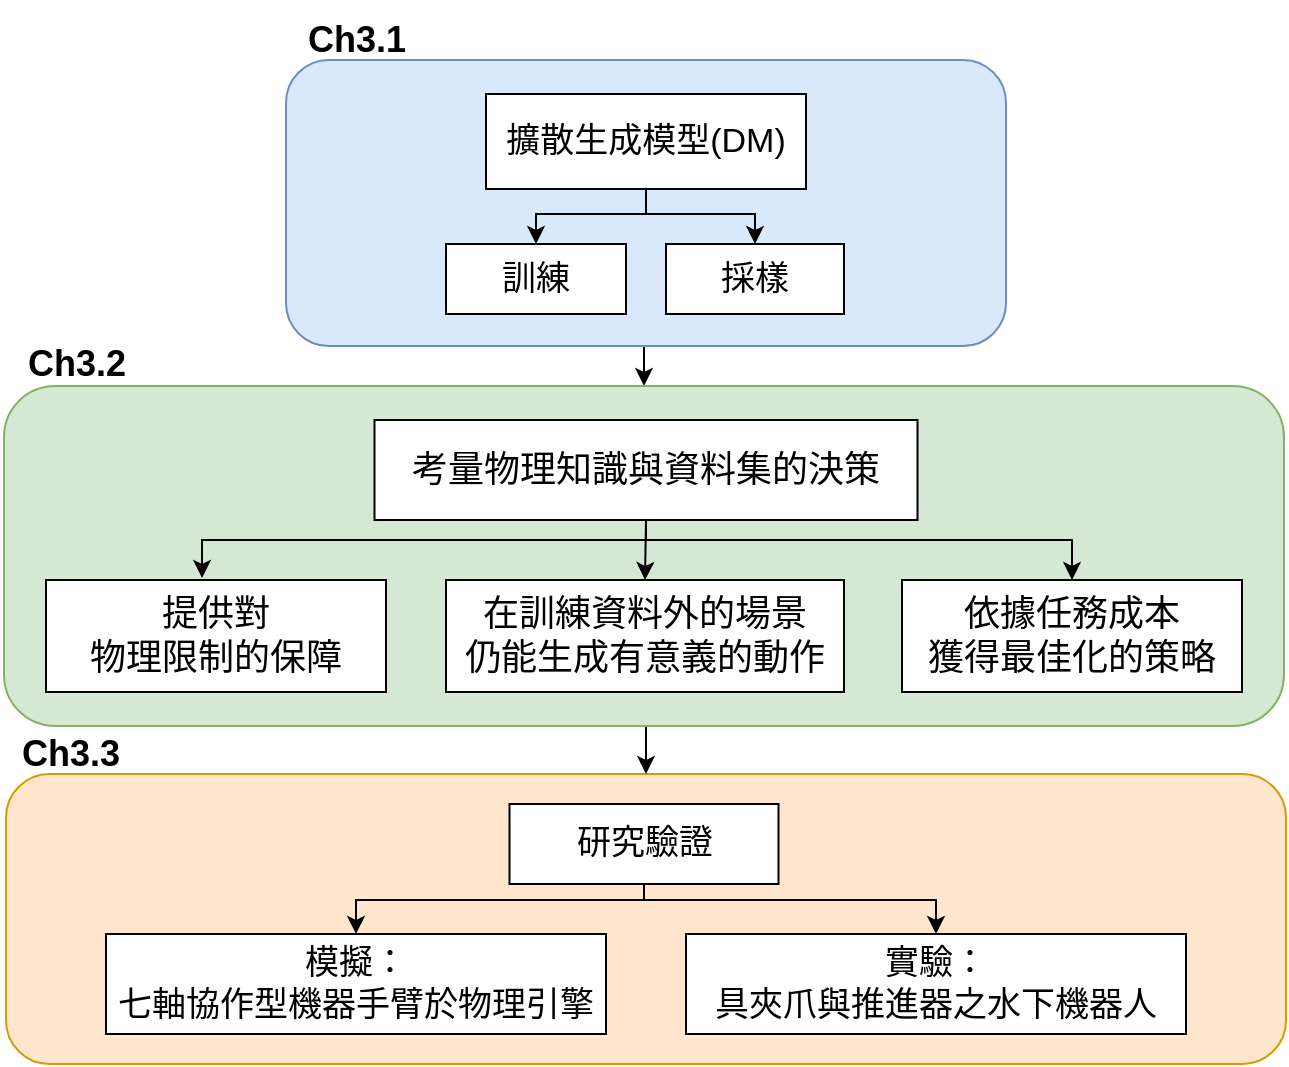 <mxfile version="26.0.8">
  <diagram name="Page-1" id="wOB_9WMUOYio087HsXXo">
    <mxGraphModel dx="1562" dy="857" grid="1" gridSize="10" guides="1" tooltips="1" connect="1" arrows="1" fold="1" page="1" pageScale="1" pageWidth="827" pageHeight="1169" math="0" shadow="0">
      <root>
        <mxCell id="0" />
        <mxCell id="1" parent="0" />
        <mxCell id="OV2g7p3yE7dfUdtsTMxP-19" value="&lt;h3&gt;&lt;br&gt;&lt;/h3&gt;" style="rounded=1;whiteSpace=wrap;html=1;fillColor=#ffe6cc;strokeColor=#d79b00;align=left;" parent="1" vertex="1">
          <mxGeometry x="100" y="487" width="640" height="145" as="geometry" />
        </mxCell>
        <mxCell id="croenbVwfPVmmudFRWwA-13" style="edgeStyle=orthogonalEdgeStyle;rounded=0;orthogonalLoop=1;jettySize=auto;html=1;exitX=0.5;exitY=1;exitDx=0;exitDy=0;entryX=0.5;entryY=0;entryDx=0;entryDy=0;" edge="1" parent="1" source="OV2g7p3yE7dfUdtsTMxP-17" target="croenbVwfPVmmudFRWwA-2">
          <mxGeometry relative="1" as="geometry" />
        </mxCell>
        <mxCell id="OV2g7p3yE7dfUdtsTMxP-17" value="&lt;h3&gt;&lt;br&gt;&lt;/h3&gt;" style="rounded=1;whiteSpace=wrap;html=1;fillColor=#dae8fc;strokeColor=#6c8ebf;align=left;" parent="1" vertex="1">
          <mxGeometry x="240" y="130" width="360" height="143" as="geometry" />
        </mxCell>
        <mxCell id="croenbVwfPVmmudFRWwA-11" style="edgeStyle=orthogonalEdgeStyle;rounded=0;orthogonalLoop=1;jettySize=auto;html=1;exitX=0.5;exitY=1;exitDx=0;exitDy=0;entryX=0.5;entryY=0;entryDx=0;entryDy=0;" edge="1" parent="1" source="BNkQrNhKQa_8A1IRFI8Z-1" target="croenbVwfPVmmudFRWwA-8">
          <mxGeometry relative="1" as="geometry">
            <Array as="points">
              <mxPoint x="420" y="207" />
              <mxPoint x="365" y="207" />
            </Array>
          </mxGeometry>
        </mxCell>
        <mxCell id="croenbVwfPVmmudFRWwA-12" style="edgeStyle=orthogonalEdgeStyle;rounded=0;orthogonalLoop=1;jettySize=auto;html=1;exitX=0.5;exitY=1;exitDx=0;exitDy=0;entryX=0.5;entryY=0;entryDx=0;entryDy=0;" edge="1" parent="1" source="BNkQrNhKQa_8A1IRFI8Z-1" target="croenbVwfPVmmudFRWwA-9">
          <mxGeometry relative="1" as="geometry">
            <Array as="points">
              <mxPoint x="420" y="207" />
              <mxPoint x="475" y="207" />
            </Array>
          </mxGeometry>
        </mxCell>
        <mxCell id="BNkQrNhKQa_8A1IRFI8Z-1" value="&lt;span style=&quot;font-size: 17px;&quot;&gt;擴散生成模型(DM)&lt;/span&gt;" style="rounded=0;whiteSpace=wrap;html=1;" parent="1" vertex="1">
          <mxGeometry x="340" y="147" width="160" height="47.5" as="geometry" />
        </mxCell>
        <mxCell id="OV2g7p3yE7dfUdtsTMxP-13" style="edgeStyle=orthogonalEdgeStyle;rounded=0;orthogonalLoop=1;jettySize=auto;html=1;exitX=0.5;exitY=1;exitDx=0;exitDy=0;entryX=0.52;entryY=0.001;entryDx=0;entryDy=0;entryPerimeter=0;" parent="1" target="BNkQrNhKQa_8A1IRFI8Z-11" edge="1">
          <mxGeometry relative="1" as="geometry">
            <Array as="points">
              <mxPoint x="620" y="762" />
              <mxPoint x="410" y="762" />
            </Array>
            <mxPoint x="620" y="747" as="sourcePoint" />
          </mxGeometry>
        </mxCell>
        <mxCell id="OV2g7p3yE7dfUdtsTMxP-15" style="edgeStyle=orthogonalEdgeStyle;rounded=0;orthogonalLoop=1;jettySize=auto;html=1;exitX=0.5;exitY=1;exitDx=0;exitDy=0;entryX=0.52;entryY=-0.003;entryDx=0;entryDy=0;entryPerimeter=0;" parent="1" target="BNkQrNhKQa_8A1IRFI8Z-11" edge="1">
          <mxGeometry relative="1" as="geometry">
            <Array as="points">
              <mxPoint x="175" y="762" />
              <mxPoint x="410" y="762" />
            </Array>
            <mxPoint x="175" y="747" as="sourcePoint" />
          </mxGeometry>
        </mxCell>
        <mxCell id="OV2g7p3yE7dfUdtsTMxP-21" value="&lt;b&gt;&lt;font style=&quot;font-size: 18px;&quot;&gt;Ch3.1&lt;/font&gt;&lt;/b&gt;" style="text;html=1;align=center;verticalAlign=middle;resizable=0;points=[];autosize=1;strokeColor=none;fillColor=none;" parent="1" vertex="1">
          <mxGeometry x="240" y="100" width="70" height="40" as="geometry" />
        </mxCell>
        <mxCell id="OV2g7p3yE7dfUdtsTMxP-23" value="&lt;b&gt;&lt;font style=&quot;font-size: 18px;&quot;&gt;Ch3.3&lt;/font&gt;&lt;/b&gt;" style="text;html=1;align=center;verticalAlign=middle;resizable=0;points=[];autosize=1;strokeColor=none;fillColor=none;" parent="1" vertex="1">
          <mxGeometry x="97" y="457" width="70" height="40" as="geometry" />
        </mxCell>
        <mxCell id="croenbVwfPVmmudFRWwA-19" style="edgeStyle=orthogonalEdgeStyle;rounded=0;orthogonalLoop=1;jettySize=auto;html=1;exitX=0.5;exitY=1;exitDx=0;exitDy=0;entryX=0.5;entryY=0;entryDx=0;entryDy=0;" edge="1" parent="1" target="OV2g7p3yE7dfUdtsTMxP-19">
          <mxGeometry relative="1" as="geometry">
            <mxPoint x="419" y="456" as="sourcePoint" />
          </mxGeometry>
        </mxCell>
        <mxCell id="croenbVwfPVmmudFRWwA-2" value="" style="rounded=1;whiteSpace=wrap;html=1;shadow=0;fillColor=#d5e8d4;strokeColor=#82b366;" vertex="1" parent="1">
          <mxGeometry x="99" y="293" width="640" height="170" as="geometry" />
        </mxCell>
        <mxCell id="croenbVwfPVmmudFRWwA-3" value="&lt;font style=&quot;font-size: 18px;&quot;&gt;提供對&lt;br&gt;物理限制的保障&lt;/font&gt;" style="rounded=0;whiteSpace=wrap;html=1;" vertex="1" parent="1">
          <mxGeometry x="120" y="390" width="170" height="56" as="geometry" />
        </mxCell>
        <mxCell id="croenbVwfPVmmudFRWwA-4" value="&lt;span style=&quot;font-size: 18px;&quot;&gt;在訓練資料外的場景&lt;br&gt;仍能生成有意義的動作&lt;/span&gt;" style="rounded=0;whiteSpace=wrap;html=1;" vertex="1" parent="1">
          <mxGeometry x="320" y="390" width="199" height="56" as="geometry" />
        </mxCell>
        <mxCell id="croenbVwfPVmmudFRWwA-5" value="&lt;span style=&quot;font-size: 18px;&quot;&gt;依據任務成本&lt;br&gt;獲得最佳化的策略&lt;/span&gt;" style="rounded=0;whiteSpace=wrap;html=1;" vertex="1" parent="1">
          <mxGeometry x="548" y="390" width="170" height="56" as="geometry" />
        </mxCell>
        <mxCell id="croenbVwfPVmmudFRWwA-15" style="edgeStyle=orthogonalEdgeStyle;rounded=0;orthogonalLoop=1;jettySize=auto;html=1;exitX=0.5;exitY=1;exitDx=0;exitDy=0;entryX=0.5;entryY=0;entryDx=0;entryDy=0;" edge="1" parent="1" source="croenbVwfPVmmudFRWwA-6" target="croenbVwfPVmmudFRWwA-5">
          <mxGeometry relative="1" as="geometry">
            <Array as="points">
              <mxPoint x="420" y="370" />
              <mxPoint x="633" y="370" />
            </Array>
          </mxGeometry>
        </mxCell>
        <mxCell id="croenbVwfPVmmudFRWwA-16" style="edgeStyle=orthogonalEdgeStyle;rounded=0;orthogonalLoop=1;jettySize=auto;html=1;exitX=0.5;exitY=1;exitDx=0;exitDy=0;entryX=0.5;entryY=0;entryDx=0;entryDy=0;" edge="1" parent="1" source="croenbVwfPVmmudFRWwA-6" target="croenbVwfPVmmudFRWwA-4">
          <mxGeometry relative="1" as="geometry" />
        </mxCell>
        <mxCell id="croenbVwfPVmmudFRWwA-6" value="&lt;span style=&quot;font-size: 18px;&quot;&gt;考量物理知識與資料集的決策&lt;/span&gt;" style="rounded=0;whiteSpace=wrap;html=1;" vertex="1" parent="1">
          <mxGeometry x="284.25" y="310" width="271.5" height="50" as="geometry" />
        </mxCell>
        <mxCell id="croenbVwfPVmmudFRWwA-22" style="edgeStyle=orthogonalEdgeStyle;rounded=0;orthogonalLoop=1;jettySize=auto;html=1;exitX=0.5;exitY=1;exitDx=0;exitDy=0;entryX=0.5;entryY=0;entryDx=0;entryDy=0;" edge="1" parent="1" source="croenbVwfPVmmudFRWwA-7" target="croenbVwfPVmmudFRWwA-18">
          <mxGeometry relative="1" as="geometry">
            <Array as="points">
              <mxPoint x="419" y="550" />
              <mxPoint x="565" y="550" />
            </Array>
          </mxGeometry>
        </mxCell>
        <mxCell id="croenbVwfPVmmudFRWwA-23" style="edgeStyle=orthogonalEdgeStyle;rounded=0;orthogonalLoop=1;jettySize=auto;html=1;exitX=0.5;exitY=1;exitDx=0;exitDy=0;entryX=0.5;entryY=0;entryDx=0;entryDy=0;" edge="1" parent="1" source="croenbVwfPVmmudFRWwA-7" target="croenbVwfPVmmudFRWwA-17">
          <mxGeometry relative="1" as="geometry">
            <Array as="points">
              <mxPoint x="419" y="550" />
              <mxPoint x="275" y="550" />
            </Array>
          </mxGeometry>
        </mxCell>
        <mxCell id="croenbVwfPVmmudFRWwA-7" value="&lt;span style=&quot;font-size: 17px;&quot;&gt;研究驗證&lt;/span&gt;" style="rounded=0;whiteSpace=wrap;html=1;" vertex="1" parent="1">
          <mxGeometry x="351.75" y="502" width="134.5" height="40" as="geometry" />
        </mxCell>
        <mxCell id="croenbVwfPVmmudFRWwA-8" value="&lt;span style=&quot;font-size: 17px;&quot;&gt;訓練&lt;/span&gt;" style="rounded=0;whiteSpace=wrap;html=1;" vertex="1" parent="1">
          <mxGeometry x="320" y="222" width="90" height="35" as="geometry" />
        </mxCell>
        <mxCell id="croenbVwfPVmmudFRWwA-9" value="&lt;span style=&quot;font-size: 17px;&quot;&gt;採樣&lt;/span&gt;" style="rounded=0;whiteSpace=wrap;html=1;" vertex="1" parent="1">
          <mxGeometry x="430" y="222" width="89" height="35" as="geometry" />
        </mxCell>
        <mxCell id="croenbVwfPVmmudFRWwA-10" value="&lt;b&gt;&lt;font style=&quot;font-size: 18px;&quot;&gt;Ch3.2&lt;/font&gt;&lt;/b&gt;" style="text;html=1;align=center;verticalAlign=middle;resizable=0;points=[];autosize=1;strokeColor=none;fillColor=none;" vertex="1" parent="1">
          <mxGeometry x="100" y="262" width="70" height="40" as="geometry" />
        </mxCell>
        <mxCell id="croenbVwfPVmmudFRWwA-14" style="edgeStyle=orthogonalEdgeStyle;rounded=0;orthogonalLoop=1;jettySize=auto;html=1;exitX=0.5;exitY=1;exitDx=0;exitDy=0;entryX=0.459;entryY=-0.018;entryDx=0;entryDy=0;entryPerimeter=0;" edge="1" parent="1" source="croenbVwfPVmmudFRWwA-6" target="croenbVwfPVmmudFRWwA-3">
          <mxGeometry relative="1" as="geometry">
            <mxPoint x="198" y="380" as="targetPoint" />
            <Array as="points">
              <mxPoint x="420" y="370" />
              <mxPoint x="198" y="370" />
            </Array>
          </mxGeometry>
        </mxCell>
        <mxCell id="croenbVwfPVmmudFRWwA-17" value="&lt;span style=&quot;font-size: 17px;&quot;&gt;模擬：&lt;br&gt;七軸協作型機器手臂於物理引擎&lt;/span&gt;" style="rounded=0;whiteSpace=wrap;html=1;" vertex="1" parent="1">
          <mxGeometry x="150" y="567" width="250" height="50" as="geometry" />
        </mxCell>
        <mxCell id="croenbVwfPVmmudFRWwA-18" value="&lt;span style=&quot;font-size: 17px;&quot;&gt;實驗：&lt;br&gt;具夾爪與推進器之水下機器人&lt;/span&gt;" style="rounded=0;whiteSpace=wrap;html=1;" vertex="1" parent="1">
          <mxGeometry x="440" y="567" width="250" height="50" as="geometry" />
        </mxCell>
      </root>
    </mxGraphModel>
  </diagram>
</mxfile>
